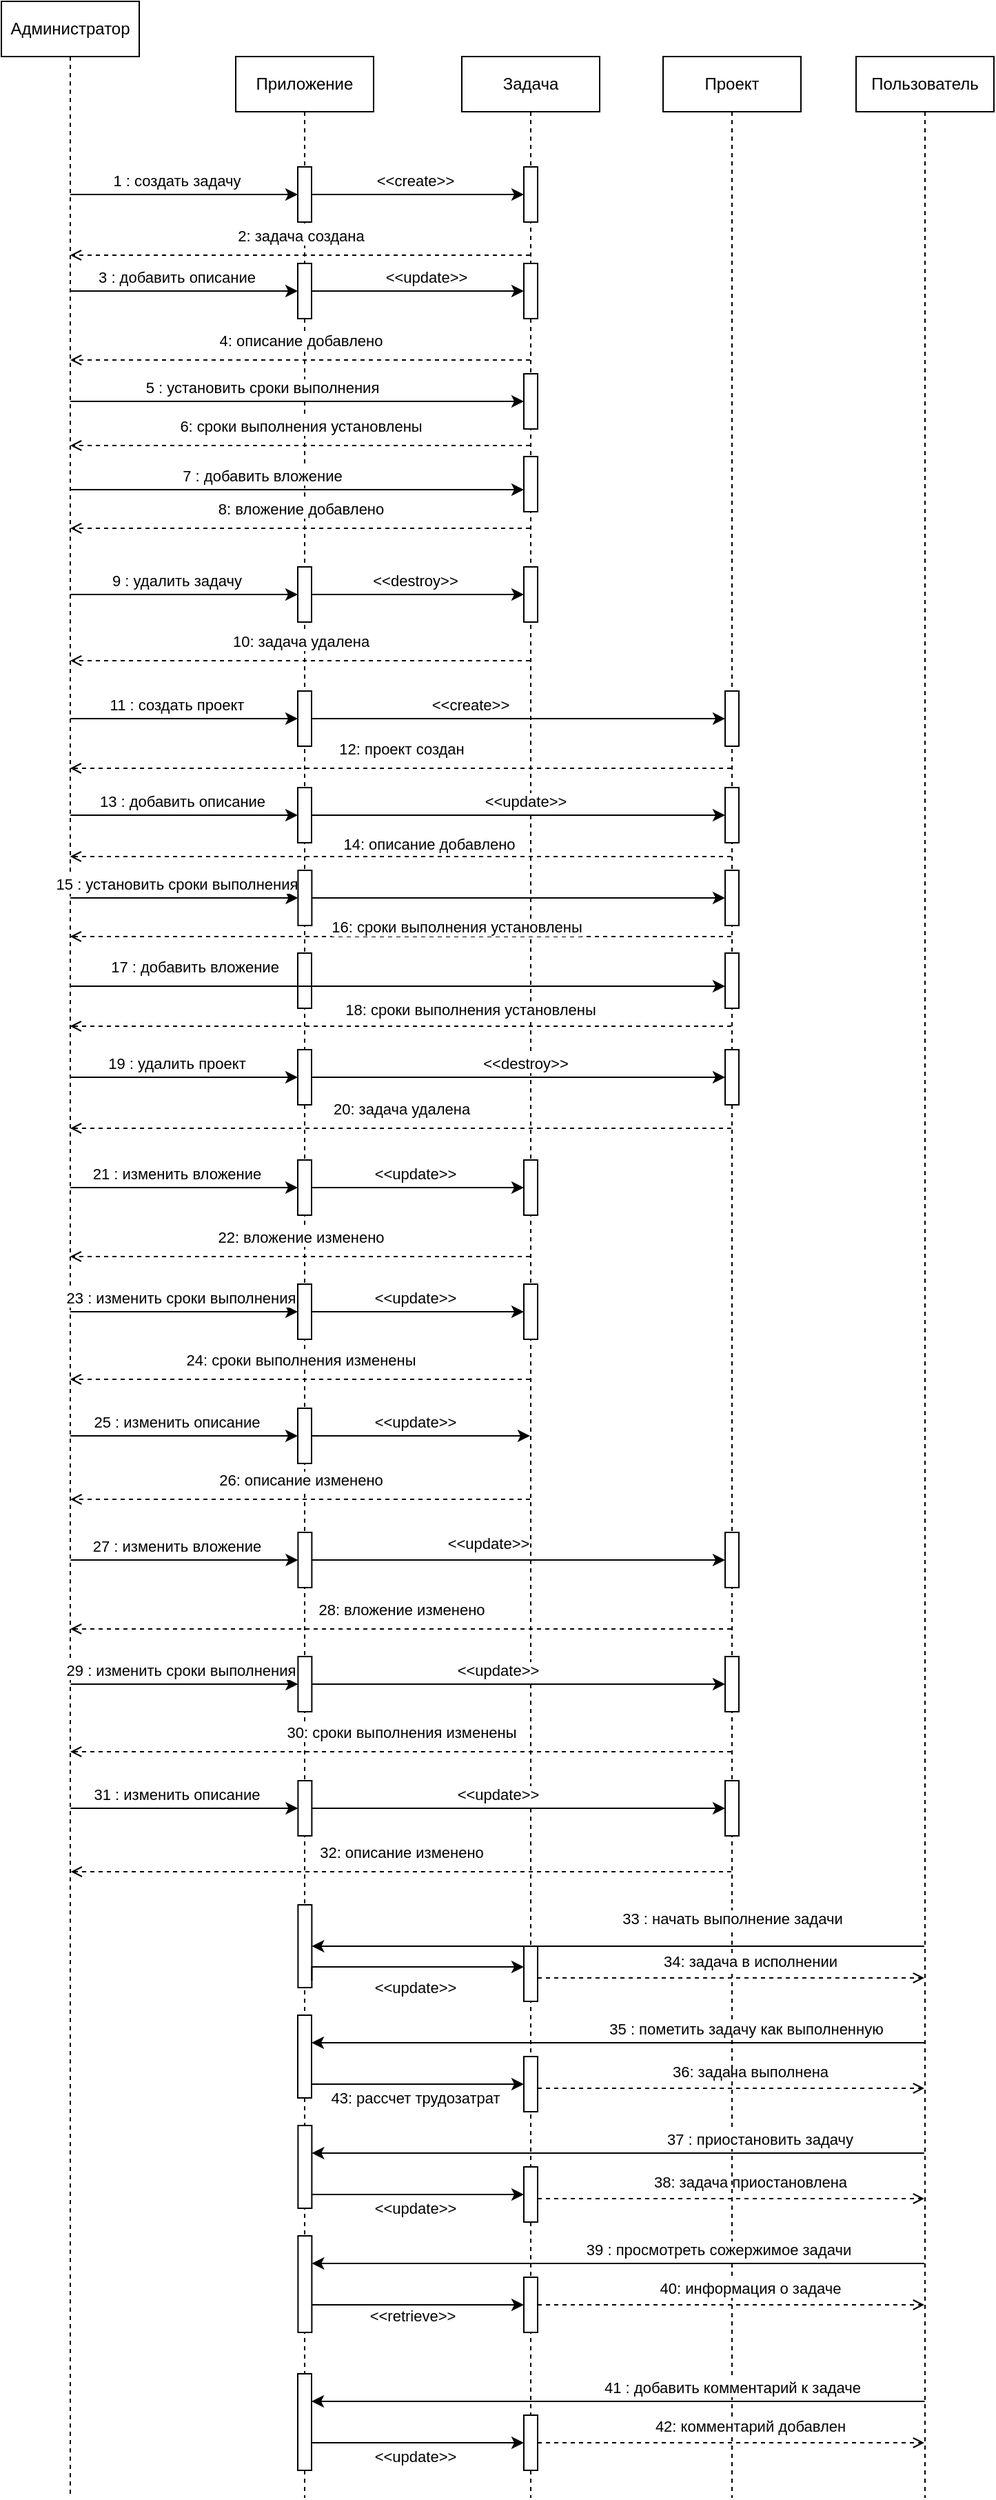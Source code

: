 <mxfile version="24.4.13" type="github">
  <diagram name="Страница — 1" id="z5sgAzJ3_U2AJAHKua1P">
    <mxGraphModel dx="830" dy="453" grid="1" gridSize="10" guides="1" tooltips="1" connect="1" arrows="1" fold="1" page="1" pageScale="1" pageWidth="827" pageHeight="1169" math="0" shadow="0">
      <root>
        <mxCell id="0" />
        <mxCell id="1" parent="0" />
        <mxCell id="rZv-Nm_vUQGnWTQNMnVO-1" value="Администратор" style="shape=umlLifeline;perimeter=lifelinePerimeter;whiteSpace=wrap;html=1;container=1;dropTarget=0;collapsible=0;recursiveResize=0;outlineConnect=0;portConstraint=eastwest;newEdgeStyle={&quot;edgeStyle&quot;:&quot;elbowEdgeStyle&quot;,&quot;elbow&quot;:&quot;vertical&quot;,&quot;curved&quot;:0,&quot;rounded&quot;:0};" vertex="1" parent="1">
          <mxGeometry x="80" y="80" width="100" height="1810" as="geometry" />
        </mxCell>
        <mxCell id="rZv-Nm_vUQGnWTQNMnVO-8" value="Пользователь" style="shape=umlLifeline;perimeter=lifelinePerimeter;whiteSpace=wrap;html=1;container=1;dropTarget=0;collapsible=0;recursiveResize=0;outlineConnect=0;portConstraint=eastwest;newEdgeStyle={&quot;edgeStyle&quot;:&quot;elbowEdgeStyle&quot;,&quot;elbow&quot;:&quot;vertical&quot;,&quot;curved&quot;:0,&quot;rounded&quot;:0};" vertex="1" parent="1">
          <mxGeometry x="700" y="120" width="100" height="1770" as="geometry" />
        </mxCell>
        <mxCell id="rZv-Nm_vUQGnWTQNMnVO-9" value="Приложение" style="shape=umlLifeline;perimeter=lifelinePerimeter;whiteSpace=wrap;html=1;container=1;dropTarget=0;collapsible=0;recursiveResize=0;outlineConnect=0;portConstraint=eastwest;newEdgeStyle={&quot;edgeStyle&quot;:&quot;elbowEdgeStyle&quot;,&quot;elbow&quot;:&quot;vertical&quot;,&quot;curved&quot;:0,&quot;rounded&quot;:0};" vertex="1" parent="1">
          <mxGeometry x="250" y="120" width="100" height="1770" as="geometry" />
        </mxCell>
        <mxCell id="rZv-Nm_vUQGnWTQNMnVO-10" value="" style="html=1;points=[[0,0,0,0,5],[0,1,0,0,-5],[1,0,0,0,5],[1,1,0,0,-5]];perimeter=orthogonalPerimeter;outlineConnect=0;targetShapes=umlLifeline;portConstraint=eastwest;newEdgeStyle={&quot;curved&quot;:0,&quot;rounded&quot;:0};" vertex="1" parent="rZv-Nm_vUQGnWTQNMnVO-9">
          <mxGeometry x="45" y="80" width="10" height="40" as="geometry" />
        </mxCell>
        <mxCell id="rZv-Nm_vUQGnWTQNMnVO-18" value="" style="html=1;points=[[0,0,0,0,5],[0,1,0,0,-5],[1,0,0,0,5],[1,1,0,0,-5]];perimeter=orthogonalPerimeter;outlineConnect=0;targetShapes=umlLifeline;portConstraint=eastwest;newEdgeStyle={&quot;curved&quot;:0,&quot;rounded&quot;:0};" vertex="1" parent="rZv-Nm_vUQGnWTQNMnVO-9">
          <mxGeometry x="45" y="370" width="10" height="40" as="geometry" />
        </mxCell>
        <mxCell id="rZv-Nm_vUQGnWTQNMnVO-74" value="" style="html=1;points=[[0,0,0,0,5],[0,1,0,0,-5],[1,0,0,0,5],[1,1,0,0,-5]];perimeter=orthogonalPerimeter;outlineConnect=0;targetShapes=umlLifeline;portConstraint=eastwest;newEdgeStyle={&quot;curved&quot;:0,&quot;rounded&quot;:0};" vertex="1" parent="rZv-Nm_vUQGnWTQNMnVO-9">
          <mxGeometry x="45" y="720" width="10" height="40" as="geometry" />
        </mxCell>
        <mxCell id="rZv-Nm_vUQGnWTQNMnVO-85" value="" style="html=1;points=[[0,0,0,0,5],[0,1,0,0,-5],[1,0,0,0,5],[1,1,0,0,-5]];perimeter=orthogonalPerimeter;outlineConnect=0;targetShapes=umlLifeline;portConstraint=eastwest;newEdgeStyle={&quot;curved&quot;:0,&quot;rounded&quot;:0};" vertex="1" parent="rZv-Nm_vUQGnWTQNMnVO-9">
          <mxGeometry x="45" y="800" width="10" height="40" as="geometry" />
        </mxCell>
        <mxCell id="rZv-Nm_vUQGnWTQNMnVO-93" value="" style="html=1;points=[[0,0,0,0,5],[0,1,0,0,-5],[1,0,0,0,5],[1,1,0,0,-5]];perimeter=orthogonalPerimeter;outlineConnect=0;targetShapes=umlLifeline;portConstraint=eastwest;newEdgeStyle={&quot;curved&quot;:0,&quot;rounded&quot;:0};" vertex="1" parent="rZv-Nm_vUQGnWTQNMnVO-9">
          <mxGeometry x="45" y="890" width="10" height="40" as="geometry" />
        </mxCell>
        <mxCell id="rZv-Nm_vUQGnWTQNMnVO-101" value="" style="html=1;points=[[0,0,0,0,5],[0,1,0,0,-5],[1,0,0,0,5],[1,1,0,0,-5]];perimeter=orthogonalPerimeter;outlineConnect=0;targetShapes=umlLifeline;portConstraint=eastwest;newEdgeStyle={&quot;curved&quot;:0,&quot;rounded&quot;:0};" vertex="1" parent="rZv-Nm_vUQGnWTQNMnVO-9">
          <mxGeometry x="45" y="980" width="10" height="40" as="geometry" />
        </mxCell>
        <mxCell id="rZv-Nm_vUQGnWTQNMnVO-109" value="" style="html=1;points=[[0,0,0,0,5],[0,1,0,0,-5],[1,0,0,0,5],[1,1,0,0,-5]];perimeter=orthogonalPerimeter;outlineConnect=0;targetShapes=umlLifeline;portConstraint=eastwest;newEdgeStyle={&quot;curved&quot;:0,&quot;rounded&quot;:0};" vertex="1" parent="rZv-Nm_vUQGnWTQNMnVO-9">
          <mxGeometry x="45.19" y="1070" width="10" height="40" as="geometry" />
        </mxCell>
        <mxCell id="rZv-Nm_vUQGnWTQNMnVO-110" value="" style="html=1;points=[[0,0,0,0,5],[0,1,0,0,-5],[1,0,0,0,5],[1,1,0,0,-5]];perimeter=orthogonalPerimeter;outlineConnect=0;targetShapes=umlLifeline;portConstraint=eastwest;newEdgeStyle={&quot;curved&quot;:0,&quot;rounded&quot;:0};" vertex="1" parent="rZv-Nm_vUQGnWTQNMnVO-9">
          <mxGeometry x="45.19" y="1160" width="10" height="40" as="geometry" />
        </mxCell>
        <mxCell id="rZv-Nm_vUQGnWTQNMnVO-111" value="" style="html=1;points=[[0,0,0,0,5],[0,1,0,0,-5],[1,0,0,0,5],[1,1,0,0,-5]];perimeter=orthogonalPerimeter;outlineConnect=0;targetShapes=umlLifeline;portConstraint=eastwest;newEdgeStyle={&quot;curved&quot;:0,&quot;rounded&quot;:0};" vertex="1" parent="rZv-Nm_vUQGnWTQNMnVO-9">
          <mxGeometry x="45.19" y="1250" width="10" height="40" as="geometry" />
        </mxCell>
        <mxCell id="rZv-Nm_vUQGnWTQNMnVO-112" style="edgeStyle=elbowEdgeStyle;rounded=0;orthogonalLoop=1;jettySize=auto;html=1;elbow=vertical;curved=0;" edge="1" parent="rZv-Nm_vUQGnWTQNMnVO-9" target="rZv-Nm_vUQGnWTQNMnVO-109">
          <mxGeometry relative="1" as="geometry">
            <mxPoint x="-119.81" y="1090" as="sourcePoint" />
            <mxPoint x="-24.81" y="1090" as="targetPoint" />
            <Array as="points">
              <mxPoint x="-29.81" y="1090" />
            </Array>
          </mxGeometry>
        </mxCell>
        <mxCell id="rZv-Nm_vUQGnWTQNMnVO-113" value="27 : изменить вложение" style="edgeLabel;html=1;align=center;verticalAlign=middle;resizable=0;points=[];" vertex="1" connectable="0" parent="rZv-Nm_vUQGnWTQNMnVO-112">
          <mxGeometry x="-0.243" y="1" relative="1" as="geometry">
            <mxPoint x="14" y="-9" as="offset" />
          </mxGeometry>
        </mxCell>
        <mxCell id="rZv-Nm_vUQGnWTQNMnVO-115" value="28: вложение изменено" style="html=1;verticalAlign=bottom;labelBackgroundColor=default;endArrow=open;endFill=0;dashed=1;rounded=0;" edge="1" parent="rZv-Nm_vUQGnWTQNMnVO-9" source="rZv-Nm_vUQGnWTQNMnVO-37">
          <mxGeometry x="-0.001" y="-5" width="160" relative="1" as="geometry">
            <mxPoint x="213.69" y="1140" as="sourcePoint" />
            <mxPoint x="-120.0" y="1140" as="targetPoint" />
            <mxPoint as="offset" />
          </mxGeometry>
        </mxCell>
        <mxCell id="rZv-Nm_vUQGnWTQNMnVO-116" style="edgeStyle=elbowEdgeStyle;rounded=0;orthogonalLoop=1;jettySize=auto;html=1;elbow=vertical;curved=0;" edge="1" parent="rZv-Nm_vUQGnWTQNMnVO-9" target="rZv-Nm_vUQGnWTQNMnVO-110">
          <mxGeometry relative="1" as="geometry">
            <mxPoint x="-119.81" y="1180" as="sourcePoint" />
            <mxPoint x="-24.81" y="1180" as="targetPoint" />
            <Array as="points">
              <mxPoint x="-29.81" y="1180" />
            </Array>
          </mxGeometry>
        </mxCell>
        <mxCell id="rZv-Nm_vUQGnWTQNMnVO-117" value="29 : изменить сроки выполнения" style="edgeLabel;html=1;align=center;verticalAlign=middle;resizable=0;points=[];" vertex="1" connectable="0" parent="rZv-Nm_vUQGnWTQNMnVO-116">
          <mxGeometry x="-0.243" y="1" relative="1" as="geometry">
            <mxPoint x="17" y="-9" as="offset" />
          </mxGeometry>
        </mxCell>
        <mxCell id="rZv-Nm_vUQGnWTQNMnVO-119" value="30: сроки выполнения изменены" style="html=1;verticalAlign=bottom;labelBackgroundColor=default;endArrow=open;endFill=0;dashed=1;rounded=0;" edge="1" parent="rZv-Nm_vUQGnWTQNMnVO-9" source="rZv-Nm_vUQGnWTQNMnVO-37">
          <mxGeometry x="-0.001" y="-5" width="160" relative="1" as="geometry">
            <mxPoint x="213.69" y="1229" as="sourcePoint" />
            <mxPoint x="-120.0" y="1229" as="targetPoint" />
            <mxPoint as="offset" />
          </mxGeometry>
        </mxCell>
        <mxCell id="rZv-Nm_vUQGnWTQNMnVO-120" style="edgeStyle=elbowEdgeStyle;rounded=0;orthogonalLoop=1;jettySize=auto;html=1;elbow=vertical;curved=0;" edge="1" parent="rZv-Nm_vUQGnWTQNMnVO-9" target="rZv-Nm_vUQGnWTQNMnVO-111">
          <mxGeometry relative="1" as="geometry">
            <mxPoint x="-119.81" y="1270" as="sourcePoint" />
            <mxPoint x="-24.81" y="1270" as="targetPoint" />
            <Array as="points">
              <mxPoint x="-29.81" y="1270" />
            </Array>
          </mxGeometry>
        </mxCell>
        <mxCell id="rZv-Nm_vUQGnWTQNMnVO-121" value="31 : изменить описание" style="edgeLabel;html=1;align=center;verticalAlign=middle;resizable=0;points=[];" vertex="1" connectable="0" parent="rZv-Nm_vUQGnWTQNMnVO-120">
          <mxGeometry x="-0.243" y="1" relative="1" as="geometry">
            <mxPoint x="14" y="-9" as="offset" />
          </mxGeometry>
        </mxCell>
        <mxCell id="rZv-Nm_vUQGnWTQNMnVO-123" value="32: описание изменено" style="html=1;verticalAlign=bottom;labelBackgroundColor=default;endArrow=open;endFill=0;dashed=1;rounded=0;" edge="1" parent="rZv-Nm_vUQGnWTQNMnVO-9" source="rZv-Nm_vUQGnWTQNMnVO-37">
          <mxGeometry x="0.0" y="-5" width="160" relative="1" as="geometry">
            <mxPoint x="213.69" y="1316" as="sourcePoint" />
            <mxPoint x="-119.643" y="1316" as="targetPoint" />
            <mxPoint as="offset" />
          </mxGeometry>
        </mxCell>
        <mxCell id="rZv-Nm_vUQGnWTQNMnVO-133" value="" style="html=1;points=[[0,0,0,0,5],[0,1,0,0,-5],[1,0,0,0,5],[1,1,0,0,-5]];perimeter=orthogonalPerimeter;outlineConnect=0;targetShapes=umlLifeline;portConstraint=eastwest;newEdgeStyle={&quot;curved&quot;:0,&quot;rounded&quot;:0};" vertex="1" parent="rZv-Nm_vUQGnWTQNMnVO-9">
          <mxGeometry x="45.19" y="1340" width="10" height="60" as="geometry" />
        </mxCell>
        <mxCell id="rZv-Nm_vUQGnWTQNMnVO-137" value="" style="html=1;points=[[0,0,0,0,5],[0,1,0,0,-5],[1,0,0,0,5],[1,1,0,0,-5]];perimeter=orthogonalPerimeter;outlineConnect=0;targetShapes=umlLifeline;portConstraint=eastwest;newEdgeStyle={&quot;curved&quot;:0,&quot;rounded&quot;:0};" vertex="1" parent="rZv-Nm_vUQGnWTQNMnVO-9">
          <mxGeometry x="45" y="1420" width="10" height="60" as="geometry" />
        </mxCell>
        <mxCell id="rZv-Nm_vUQGnWTQNMnVO-140" value="" style="html=1;points=[[0,0,0,0,5],[0,1,0,0,-5],[1,0,0,0,5],[1,1,0,0,-5]];perimeter=orthogonalPerimeter;outlineConnect=0;targetShapes=umlLifeline;portConstraint=eastwest;newEdgeStyle={&quot;curved&quot;:0,&quot;rounded&quot;:0};" vertex="1" parent="rZv-Nm_vUQGnWTQNMnVO-9">
          <mxGeometry x="45.19" y="1500" width="10" height="60" as="geometry" />
        </mxCell>
        <mxCell id="rZv-Nm_vUQGnWTQNMnVO-147" value="" style="html=1;points=[[0,0,0,0,5],[0,1,0,0,-5],[1,0,0,0,5],[1,1,0,0,-5]];perimeter=orthogonalPerimeter;outlineConnect=0;targetShapes=umlLifeline;portConstraint=eastwest;newEdgeStyle={&quot;curved&quot;:0,&quot;rounded&quot;:0};" vertex="1" parent="rZv-Nm_vUQGnWTQNMnVO-9">
          <mxGeometry x="45.19" y="1580" width="10" height="70" as="geometry" />
        </mxCell>
        <mxCell id="rZv-Nm_vUQGnWTQNMnVO-168" value="" style="html=1;points=[[0,0,0,0,5],[0,1,0,0,-5],[1,0,0,0,5],[1,1,0,0,-5]];perimeter=orthogonalPerimeter;outlineConnect=0;targetShapes=umlLifeline;portConstraint=eastwest;newEdgeStyle={&quot;curved&quot;:0,&quot;rounded&quot;:0};" vertex="1" parent="rZv-Nm_vUQGnWTQNMnVO-9">
          <mxGeometry x="45" y="150" width="10" height="40" as="geometry" />
        </mxCell>
        <mxCell id="rZv-Nm_vUQGnWTQNMnVO-172" value="" style="html=1;points=[[0,0,0,0,5],[0,1,0,0,-5],[1,0,0,0,5],[1,1,0,0,-5]];perimeter=orthogonalPerimeter;outlineConnect=0;targetShapes=umlLifeline;portConstraint=eastwest;newEdgeStyle={&quot;curved&quot;:0,&quot;rounded&quot;:0};" vertex="1" parent="rZv-Nm_vUQGnWTQNMnVO-9">
          <mxGeometry x="45" y="530" width="10" height="40" as="geometry" />
        </mxCell>
        <mxCell id="rZv-Nm_vUQGnWTQNMnVO-178" value="" style="html=1;points=[[0,0,0,0,5],[0,1,0,0,-5],[1,0,0,0,5],[1,1,0,0,-5]];perimeter=orthogonalPerimeter;outlineConnect=0;targetShapes=umlLifeline;portConstraint=eastwest;newEdgeStyle={&quot;curved&quot;:0,&quot;rounded&quot;:0};" vertex="1" parent="rZv-Nm_vUQGnWTQNMnVO-9">
          <mxGeometry x="45" y="650" width="10" height="40" as="geometry" />
        </mxCell>
        <mxCell id="rZv-Nm_vUQGnWTQNMnVO-11" style="edgeStyle=elbowEdgeStyle;rounded=0;orthogonalLoop=1;jettySize=auto;html=1;elbow=vertical;curved=0;" edge="1" parent="1" source="rZv-Nm_vUQGnWTQNMnVO-1" target="rZv-Nm_vUQGnWTQNMnVO-10">
          <mxGeometry relative="1" as="geometry">
            <mxPoint x="129.929" y="214" as="sourcePoint" />
            <mxPoint x="300" y="208" as="targetPoint" />
            <Array as="points">
              <mxPoint x="290" y="220" />
            </Array>
          </mxGeometry>
        </mxCell>
        <mxCell id="rZv-Nm_vUQGnWTQNMnVO-12" value="1 : создать задачу" style="edgeLabel;html=1;align=center;verticalAlign=middle;resizable=0;points=[];" vertex="1" connectable="0" parent="rZv-Nm_vUQGnWTQNMnVO-11">
          <mxGeometry x="-0.243" y="1" relative="1" as="geometry">
            <mxPoint x="14" y="-9" as="offset" />
          </mxGeometry>
        </mxCell>
        <mxCell id="rZv-Nm_vUQGnWTQNMnVO-13" value="Задача" style="shape=umlLifeline;perimeter=lifelinePerimeter;whiteSpace=wrap;html=1;container=1;dropTarget=0;collapsible=0;recursiveResize=0;outlineConnect=0;portConstraint=eastwest;newEdgeStyle={&quot;edgeStyle&quot;:&quot;elbowEdgeStyle&quot;,&quot;elbow&quot;:&quot;vertical&quot;,&quot;curved&quot;:0,&quot;rounded&quot;:0};" vertex="1" parent="1">
          <mxGeometry x="414" y="120" width="100" height="1770" as="geometry" />
        </mxCell>
        <mxCell id="rZv-Nm_vUQGnWTQNMnVO-14" value="" style="html=1;points=[[0,0,0,0,5],[0,1,0,0,-5],[1,0,0,0,5],[1,1,0,0,-5]];perimeter=orthogonalPerimeter;outlineConnect=0;targetShapes=umlLifeline;portConstraint=eastwest;newEdgeStyle={&quot;curved&quot;:0,&quot;rounded&quot;:0};" vertex="1" parent="rZv-Nm_vUQGnWTQNMnVO-13">
          <mxGeometry x="45" y="80" width="10" height="40" as="geometry" />
        </mxCell>
        <mxCell id="rZv-Nm_vUQGnWTQNMnVO-33" value="" style="html=1;points=[[0,0,0,0,5],[0,1,0,0,-5],[1,0,0,0,5],[1,1,0,0,-5]];perimeter=orthogonalPerimeter;outlineConnect=0;targetShapes=umlLifeline;portConstraint=eastwest;newEdgeStyle={&quot;curved&quot;:0,&quot;rounded&quot;:0};" vertex="1" parent="rZv-Nm_vUQGnWTQNMnVO-13">
          <mxGeometry x="45" y="370" width="10" height="40" as="geometry" />
        </mxCell>
        <mxCell id="rZv-Nm_vUQGnWTQNMnVO-35" value="&amp;lt;&amp;lt;destroy&amp;gt;&amp;gt;" style="edgeLabel;html=1;align=center;verticalAlign=middle;resizable=0;points=[];" vertex="1" connectable="0" parent="rZv-Nm_vUQGnWTQNMnVO-13">
          <mxGeometry x="-33.996" y="380" as="geometry" />
        </mxCell>
        <mxCell id="rZv-Nm_vUQGnWTQNMnVO-54" value="" style="html=1;points=[[0,0,0,0,5],[0,1,0,0,-5],[1,0,0,0,5],[1,1,0,0,-5]];perimeter=orthogonalPerimeter;outlineConnect=0;targetShapes=umlLifeline;portConstraint=eastwest;newEdgeStyle={&quot;curved&quot;:0,&quot;rounded&quot;:0};" vertex="1" parent="rZv-Nm_vUQGnWTQNMnVO-13">
          <mxGeometry x="45" y="150" width="10" height="40" as="geometry" />
        </mxCell>
        <mxCell id="rZv-Nm_vUQGnWTQNMnVO-55" value="" style="html=1;points=[[0,0,0,0,5],[0,1,0,0,-5],[1,0,0,0,5],[1,1,0,0,-5]];perimeter=orthogonalPerimeter;outlineConnect=0;targetShapes=umlLifeline;portConstraint=eastwest;newEdgeStyle={&quot;curved&quot;:0,&quot;rounded&quot;:0};" vertex="1" parent="rZv-Nm_vUQGnWTQNMnVO-13">
          <mxGeometry x="45" y="230" width="10" height="40" as="geometry" />
        </mxCell>
        <mxCell id="rZv-Nm_vUQGnWTQNMnVO-56" value="" style="html=1;points=[[0,0,0,0,5],[0,1,0,0,-5],[1,0,0,0,5],[1,1,0,0,-5]];perimeter=orthogonalPerimeter;outlineConnect=0;targetShapes=umlLifeline;portConstraint=eastwest;newEdgeStyle={&quot;curved&quot;:0,&quot;rounded&quot;:0};" vertex="1" parent="rZv-Nm_vUQGnWTQNMnVO-13">
          <mxGeometry x="45" y="290" width="10" height="40" as="geometry" />
        </mxCell>
        <mxCell id="rZv-Nm_vUQGnWTQNMnVO-88" value="" style="html=1;points=[[0,0,0,0,5],[0,1,0,0,-5],[1,0,0,0,5],[1,1,0,0,-5]];perimeter=orthogonalPerimeter;outlineConnect=0;targetShapes=umlLifeline;portConstraint=eastwest;newEdgeStyle={&quot;curved&quot;:0,&quot;rounded&quot;:0};" vertex="1" parent="rZv-Nm_vUQGnWTQNMnVO-13">
          <mxGeometry x="45" y="800" width="10" height="40" as="geometry" />
        </mxCell>
        <mxCell id="rZv-Nm_vUQGnWTQNMnVO-97" value="" style="html=1;points=[[0,0,0,0,5],[0,1,0,0,-5],[1,0,0,0,5],[1,1,0,0,-5]];perimeter=orthogonalPerimeter;outlineConnect=0;targetShapes=umlLifeline;portConstraint=eastwest;newEdgeStyle={&quot;curved&quot;:0,&quot;rounded&quot;:0};" vertex="1" parent="rZv-Nm_vUQGnWTQNMnVO-13">
          <mxGeometry x="45" y="890" width="10" height="40" as="geometry" />
        </mxCell>
        <mxCell id="rZv-Nm_vUQGnWTQNMnVO-139" value="36: задача выполнена" style="html=1;verticalAlign=bottom;labelBackgroundColor=default;endArrow=open;endFill=0;dashed=1;rounded=0;" edge="1" parent="rZv-Nm_vUQGnWTQNMnVO-13" source="rZv-Nm_vUQGnWTQNMnVO-150">
          <mxGeometry x="0.093" y="3" width="160" relative="1" as="geometry">
            <mxPoint x="49.81" y="1473" as="sourcePoint" />
            <mxPoint x="335.5" y="1473" as="targetPoint" />
            <mxPoint as="offset" />
          </mxGeometry>
        </mxCell>
        <mxCell id="rZv-Nm_vUQGnWTQNMnVO-142" value="38: задача приостановлена" style="html=1;verticalAlign=bottom;labelBackgroundColor=default;endArrow=open;endFill=0;dashed=1;rounded=0;" edge="1" parent="rZv-Nm_vUQGnWTQNMnVO-13" source="rZv-Nm_vUQGnWTQNMnVO-153">
          <mxGeometry x="0.093" y="3" width="160" relative="1" as="geometry">
            <mxPoint x="49.81" y="1553" as="sourcePoint" />
            <mxPoint x="335.5" y="1553" as="targetPoint" />
            <mxPoint as="offset" />
          </mxGeometry>
        </mxCell>
        <mxCell id="rZv-Nm_vUQGnWTQNMnVO-105" value="" style="html=1;points=[[0,0,0,0,5],[0,1,0,0,-5],[1,0,0,0,5],[1,1,0,0,-5]];perimeter=orthogonalPerimeter;outlineConnect=0;targetShapes=umlLifeline;portConstraint=eastwest;newEdgeStyle={&quot;curved&quot;:0,&quot;rounded&quot;:0};" vertex="1" parent="rZv-Nm_vUQGnWTQNMnVO-13">
          <mxGeometry x="45" y="1370" width="10" height="40" as="geometry" />
        </mxCell>
        <mxCell id="rZv-Nm_vUQGnWTQNMnVO-150" value="" style="html=1;points=[[0,0,0,0,5],[0,1,0,0,-5],[1,0,0,0,5],[1,1,0,0,-5]];perimeter=orthogonalPerimeter;outlineConnect=0;targetShapes=umlLifeline;portConstraint=eastwest;newEdgeStyle={&quot;curved&quot;:0,&quot;rounded&quot;:0};" vertex="1" parent="rZv-Nm_vUQGnWTQNMnVO-13">
          <mxGeometry x="45" y="1450" width="10" height="40" as="geometry" />
        </mxCell>
        <mxCell id="rZv-Nm_vUQGnWTQNMnVO-152" value="43: рассчет трудозатрат" style="edgeLabel;html=1;align=center;verticalAlign=middle;resizable=0;points=[];" vertex="1" connectable="0" parent="rZv-Nm_vUQGnWTQNMnVO-13">
          <mxGeometry x="-33.996" y="1480" as="geometry" />
        </mxCell>
        <mxCell id="rZv-Nm_vUQGnWTQNMnVO-153" value="" style="html=1;points=[[0,0,0,0,5],[0,1,0,0,-5],[1,0,0,0,5],[1,1,0,0,-5]];perimeter=orthogonalPerimeter;outlineConnect=0;targetShapes=umlLifeline;portConstraint=eastwest;newEdgeStyle={&quot;curved&quot;:0,&quot;rounded&quot;:0};" vertex="1" parent="rZv-Nm_vUQGnWTQNMnVO-13">
          <mxGeometry x="45" y="1530" width="10" height="40" as="geometry" />
        </mxCell>
        <mxCell id="rZv-Nm_vUQGnWTQNMnVO-155" value="&amp;lt;&amp;lt;update&amp;gt;&amp;gt;" style="edgeLabel;html=1;align=center;verticalAlign=middle;resizable=0;points=[];" vertex="1" connectable="0" parent="rZv-Nm_vUQGnWTQNMnVO-13">
          <mxGeometry x="-33.996" y="1560" as="geometry" />
        </mxCell>
        <mxCell id="rZv-Nm_vUQGnWTQNMnVO-156" value="" style="html=1;points=[[0,0,0,0,5],[0,1,0,0,-5],[1,0,0,0,5],[1,1,0,0,-5]];perimeter=orthogonalPerimeter;outlineConnect=0;targetShapes=umlLifeline;portConstraint=eastwest;newEdgeStyle={&quot;curved&quot;:0,&quot;rounded&quot;:0};" vertex="1" parent="rZv-Nm_vUQGnWTQNMnVO-13">
          <mxGeometry x="45" y="1610" width="10" height="40" as="geometry" />
        </mxCell>
        <mxCell id="rZv-Nm_vUQGnWTQNMnVO-163" value="" style="html=1;points=[[0,0,0,0,5],[0,1,0,0,-5],[1,0,0,0,5],[1,1,0,0,-5]];perimeter=orthogonalPerimeter;outlineConnect=0;targetShapes=umlLifeline;portConstraint=eastwest;newEdgeStyle={&quot;curved&quot;:0,&quot;rounded&quot;:0};" vertex="1" parent="rZv-Nm_vUQGnWTQNMnVO-13">
          <mxGeometry x="45" y="1710" width="10" height="40" as="geometry" />
        </mxCell>
        <mxCell id="rZv-Nm_vUQGnWTQNMnVO-15" style="edgeStyle=orthogonalEdgeStyle;rounded=0;orthogonalLoop=1;jettySize=auto;html=1;curved=0;" edge="1" parent="1" source="rZv-Nm_vUQGnWTQNMnVO-10" target="rZv-Nm_vUQGnWTQNMnVO-14">
          <mxGeometry relative="1" as="geometry" />
        </mxCell>
        <mxCell id="rZv-Nm_vUQGnWTQNMnVO-16" value="&amp;lt;&amp;lt;create&amp;gt;&amp;gt;" style="edgeLabel;html=1;align=center;verticalAlign=middle;resizable=0;points=[];" vertex="1" connectable="0" parent="1">
          <mxGeometry x="380.004" y="210" as="geometry" />
        </mxCell>
        <mxCell id="rZv-Nm_vUQGnWTQNMnVO-17" value="2: задача создана" style="html=1;verticalAlign=bottom;labelBackgroundColor=default;endArrow=open;endFill=0;dashed=1;rounded=0;" edge="1" parent="1">
          <mxGeometry x="-0.001" y="-5" width="160" relative="1" as="geometry">
            <mxPoint x="463.5" y="264" as="sourcePoint" />
            <mxPoint x="129.929" y="264" as="targetPoint" />
            <mxPoint as="offset" />
          </mxGeometry>
        </mxCell>
        <mxCell id="rZv-Nm_vUQGnWTQNMnVO-19" style="edgeStyle=elbowEdgeStyle;rounded=0;orthogonalLoop=1;jettySize=auto;html=1;elbow=vertical;curved=0;" edge="1" parent="1" source="rZv-Nm_vUQGnWTQNMnVO-1" target="rZv-Nm_vUQGnWTQNMnVO-168">
          <mxGeometry relative="1" as="geometry">
            <mxPoint x="140" y="310" as="sourcePoint" />
            <mxPoint x="305" y="310" as="targetPoint" />
            <Array as="points">
              <mxPoint x="210" y="290" />
            </Array>
          </mxGeometry>
        </mxCell>
        <mxCell id="rZv-Nm_vUQGnWTQNMnVO-20" value="3 : добавить описание" style="edgeLabel;html=1;align=center;verticalAlign=middle;resizable=0;points=[];" vertex="1" connectable="0" parent="rZv-Nm_vUQGnWTQNMnVO-19">
          <mxGeometry x="-0.243" y="1" relative="1" as="geometry">
            <mxPoint x="14" y="-9" as="offset" />
          </mxGeometry>
        </mxCell>
        <mxCell id="rZv-Nm_vUQGnWTQNMnVO-21" style="edgeStyle=elbowEdgeStyle;rounded=0;orthogonalLoop=1;jettySize=auto;html=1;elbow=vertical;curved=0;" edge="1" parent="1" target="rZv-Nm_vUQGnWTQNMnVO-55">
          <mxGeometry relative="1" as="geometry">
            <mxPoint x="130.024" y="370" as="sourcePoint" />
            <mxPoint x="463.5" y="370" as="targetPoint" />
            <Array as="points">
              <mxPoint x="310" y="370" />
            </Array>
          </mxGeometry>
        </mxCell>
        <mxCell id="rZv-Nm_vUQGnWTQNMnVO-22" value="5 : установить сроки выполнения" style="edgeLabel;html=1;align=center;verticalAlign=middle;resizable=0;points=[];" vertex="1" connectable="0" parent="rZv-Nm_vUQGnWTQNMnVO-21">
          <mxGeometry x="-0.243" y="1" relative="1" as="geometry">
            <mxPoint x="14" y="-9" as="offset" />
          </mxGeometry>
        </mxCell>
        <mxCell id="rZv-Nm_vUQGnWTQNMnVO-24" style="edgeStyle=elbowEdgeStyle;rounded=0;orthogonalLoop=1;jettySize=auto;html=1;elbow=vertical;curved=0;" edge="1" parent="1" target="rZv-Nm_vUQGnWTQNMnVO-56">
          <mxGeometry relative="1" as="geometry">
            <mxPoint x="130.024" y="434" as="sourcePoint" />
            <mxPoint x="463.5" y="434" as="targetPoint" />
            <Array as="points">
              <mxPoint x="320" y="434" />
            </Array>
          </mxGeometry>
        </mxCell>
        <mxCell id="rZv-Nm_vUQGnWTQNMnVO-25" value="7 : добавить вложение" style="edgeLabel;html=1;align=center;verticalAlign=middle;resizable=0;points=[];" vertex="1" connectable="0" parent="rZv-Nm_vUQGnWTQNMnVO-24">
          <mxGeometry x="-0.243" y="1" relative="1" as="geometry">
            <mxPoint x="14" y="-9" as="offset" />
          </mxGeometry>
        </mxCell>
        <mxCell id="rZv-Nm_vUQGnWTQNMnVO-26" value="4: описание добавлено" style="html=1;verticalAlign=bottom;labelBackgroundColor=default;endArrow=open;endFill=0;dashed=1;rounded=0;" edge="1" parent="1">
          <mxGeometry x="-0.001" y="-5" width="160" relative="1" as="geometry">
            <mxPoint x="463.5" y="340" as="sourcePoint" />
            <mxPoint x="130.024" y="340" as="targetPoint" />
            <mxPoint as="offset" />
          </mxGeometry>
        </mxCell>
        <mxCell id="rZv-Nm_vUQGnWTQNMnVO-27" value="6: сроки выполнения установлены" style="html=1;verticalAlign=bottom;labelBackgroundColor=default;endArrow=open;endFill=0;dashed=1;rounded=0;" edge="1" parent="1">
          <mxGeometry x="-0.001" y="-5" width="160" relative="1" as="geometry">
            <mxPoint x="463.5" y="402" as="sourcePoint" />
            <mxPoint x="130.024" y="402" as="targetPoint" />
            <mxPoint as="offset" />
          </mxGeometry>
        </mxCell>
        <mxCell id="rZv-Nm_vUQGnWTQNMnVO-28" value="8: вложение добавлено" style="html=1;verticalAlign=bottom;labelBackgroundColor=default;endArrow=open;endFill=0;dashed=1;rounded=0;" edge="1" parent="1">
          <mxGeometry x="-0.001" y="-5" width="160" relative="1" as="geometry">
            <mxPoint x="463.5" y="462" as="sourcePoint" />
            <mxPoint x="130.024" y="462" as="targetPoint" />
            <mxPoint as="offset" />
          </mxGeometry>
        </mxCell>
        <mxCell id="rZv-Nm_vUQGnWTQNMnVO-31" style="edgeStyle=elbowEdgeStyle;rounded=0;orthogonalLoop=1;jettySize=auto;html=1;elbow=vertical;curved=0;" edge="1" parent="1" source="rZv-Nm_vUQGnWTQNMnVO-1" target="rZv-Nm_vUQGnWTQNMnVO-18">
          <mxGeometry relative="1" as="geometry">
            <mxPoint x="60" y="510" as="sourcePoint" />
            <mxPoint x="225" y="510" as="targetPoint" />
            <Array as="points">
              <mxPoint x="220" y="510" />
            </Array>
          </mxGeometry>
        </mxCell>
        <mxCell id="rZv-Nm_vUQGnWTQNMnVO-32" value="9 : удалить задачу" style="edgeLabel;html=1;align=center;verticalAlign=middle;resizable=0;points=[];" vertex="1" connectable="0" parent="rZv-Nm_vUQGnWTQNMnVO-31">
          <mxGeometry x="-0.243" y="1" relative="1" as="geometry">
            <mxPoint x="14" y="-9" as="offset" />
          </mxGeometry>
        </mxCell>
        <mxCell id="rZv-Nm_vUQGnWTQNMnVO-34" style="edgeStyle=orthogonalEdgeStyle;rounded=0;orthogonalLoop=1;jettySize=auto;html=1;curved=0;" edge="1" parent="1" target="rZv-Nm_vUQGnWTQNMnVO-33" source="rZv-Nm_vUQGnWTQNMnVO-18">
          <mxGeometry relative="1" as="geometry">
            <mxPoint x="305" y="510" as="sourcePoint" />
          </mxGeometry>
        </mxCell>
        <mxCell id="rZv-Nm_vUQGnWTQNMnVO-36" value="10: задача удалена" style="html=1;verticalAlign=bottom;labelBackgroundColor=default;endArrow=open;endFill=0;dashed=1;rounded=0;" edge="1" parent="1">
          <mxGeometry x="-0.001" y="-5" width="160" relative="1" as="geometry">
            <mxPoint x="463.5" y="558" as="sourcePoint" />
            <mxPoint x="130.024" y="558" as="targetPoint" />
            <mxPoint as="offset" />
          </mxGeometry>
        </mxCell>
        <mxCell id="rZv-Nm_vUQGnWTQNMnVO-37" value="Проект" style="shape=umlLifeline;perimeter=lifelinePerimeter;whiteSpace=wrap;html=1;container=1;dropTarget=0;collapsible=0;recursiveResize=0;outlineConnect=0;portConstraint=eastwest;newEdgeStyle={&quot;edgeStyle&quot;:&quot;elbowEdgeStyle&quot;,&quot;elbow&quot;:&quot;vertical&quot;,&quot;curved&quot;:0,&quot;rounded&quot;:0};" vertex="1" parent="1">
          <mxGeometry x="560" y="120" width="100" height="1770" as="geometry" />
        </mxCell>
        <mxCell id="rZv-Nm_vUQGnWTQNMnVO-38" value="" style="html=1;points=[[0,0,0,0,5],[0,1,0,0,-5],[1,0,0,0,5],[1,1,0,0,-5]];perimeter=orthogonalPerimeter;outlineConnect=0;targetShapes=umlLifeline;portConstraint=eastwest;newEdgeStyle={&quot;curved&quot;:0,&quot;rounded&quot;:0};" vertex="1" parent="rZv-Nm_vUQGnWTQNMnVO-37">
          <mxGeometry x="45" y="460" width="10" height="40" as="geometry" />
        </mxCell>
        <mxCell id="rZv-Nm_vUQGnWTQNMnVO-67" value="" style="html=1;points=[[0,0,0,0,5],[0,1,0,0,-5],[1,0,0,0,5],[1,1,0,0,-5]];perimeter=orthogonalPerimeter;outlineConnect=0;targetShapes=umlLifeline;portConstraint=eastwest;newEdgeStyle={&quot;curved&quot;:0,&quot;rounded&quot;:0};" vertex="1" parent="rZv-Nm_vUQGnWTQNMnVO-37">
          <mxGeometry x="45" y="530" width="10" height="40" as="geometry" />
        </mxCell>
        <mxCell id="rZv-Nm_vUQGnWTQNMnVO-68" value="" style="html=1;points=[[0,0,0,0,5],[0,1,0,0,-5],[1,0,0,0,5],[1,1,0,0,-5]];perimeter=orthogonalPerimeter;outlineConnect=0;targetShapes=umlLifeline;portConstraint=eastwest;newEdgeStyle={&quot;curved&quot;:0,&quot;rounded&quot;:0};" vertex="1" parent="rZv-Nm_vUQGnWTQNMnVO-37">
          <mxGeometry x="45" y="590" width="10" height="40" as="geometry" />
        </mxCell>
        <mxCell id="rZv-Nm_vUQGnWTQNMnVO-69" value="" style="html=1;points=[[0,0,0,0,5],[0,1,0,0,-5],[1,0,0,0,5],[1,1,0,0,-5]];perimeter=orthogonalPerimeter;outlineConnect=0;targetShapes=umlLifeline;portConstraint=eastwest;newEdgeStyle={&quot;curved&quot;:0,&quot;rounded&quot;:0};" vertex="1" parent="rZv-Nm_vUQGnWTQNMnVO-37">
          <mxGeometry x="45" y="650" width="10" height="40" as="geometry" />
        </mxCell>
        <mxCell id="rZv-Nm_vUQGnWTQNMnVO-77" value="" style="html=1;points=[[0,0,0,0,5],[0,1,0,0,-5],[1,0,0,0,5],[1,1,0,0,-5]];perimeter=orthogonalPerimeter;outlineConnect=0;targetShapes=umlLifeline;portConstraint=eastwest;newEdgeStyle={&quot;curved&quot;:0,&quot;rounded&quot;:0};" vertex="1" parent="rZv-Nm_vUQGnWTQNMnVO-37">
          <mxGeometry x="45" y="720" width="10" height="40" as="geometry" />
        </mxCell>
        <mxCell id="rZv-Nm_vUQGnWTQNMnVO-124" value="" style="html=1;points=[[0,0,0,0,5],[0,1,0,0,-5],[1,0,0,0,5],[1,1,0,0,-5]];perimeter=orthogonalPerimeter;outlineConnect=0;targetShapes=umlLifeline;portConstraint=eastwest;newEdgeStyle={&quot;curved&quot;:0,&quot;rounded&quot;:0};" vertex="1" parent="rZv-Nm_vUQGnWTQNMnVO-37">
          <mxGeometry x="45" y="1070" width="10" height="40" as="geometry" />
        </mxCell>
        <mxCell id="rZv-Nm_vUQGnWTQNMnVO-126" value="" style="html=1;points=[[0,0,0,0,5],[0,1,0,0,-5],[1,0,0,0,5],[1,1,0,0,-5]];perimeter=orthogonalPerimeter;outlineConnect=0;targetShapes=umlLifeline;portConstraint=eastwest;newEdgeStyle={&quot;curved&quot;:0,&quot;rounded&quot;:0};" vertex="1" parent="rZv-Nm_vUQGnWTQNMnVO-37">
          <mxGeometry x="45" y="1160" width="10" height="40" as="geometry" />
        </mxCell>
        <mxCell id="rZv-Nm_vUQGnWTQNMnVO-127" value="" style="html=1;points=[[0,0,0,0,5],[0,1,0,0,-5],[1,0,0,0,5],[1,1,0,0,-5]];perimeter=orthogonalPerimeter;outlineConnect=0;targetShapes=umlLifeline;portConstraint=eastwest;newEdgeStyle={&quot;curved&quot;:0,&quot;rounded&quot;:0};" vertex="1" parent="rZv-Nm_vUQGnWTQNMnVO-37">
          <mxGeometry x="45" y="1250" width="10" height="40" as="geometry" />
        </mxCell>
        <mxCell id="rZv-Nm_vUQGnWTQNMnVO-39" style="edgeStyle=elbowEdgeStyle;rounded=0;orthogonalLoop=1;jettySize=auto;html=1;elbow=vertical;curved=0;" edge="1" parent="1" target="rZv-Nm_vUQGnWTQNMnVO-38" source="rZv-Nm_vUQGnWTQNMnVO-70">
          <mxGeometry relative="1" as="geometry">
            <mxPoint x="440" y="600" as="sourcePoint" />
            <mxPoint x="610" y="588" as="targetPoint" />
            <Array as="points">
              <mxPoint x="600" y="600" />
            </Array>
          </mxGeometry>
        </mxCell>
        <mxCell id="rZv-Nm_vUQGnWTQNMnVO-41" value="12: проект создан" style="html=1;verticalAlign=bottom;labelBackgroundColor=default;endArrow=open;endFill=0;dashed=1;rounded=0;" edge="1" parent="1">
          <mxGeometry x="-0.001" y="-5" width="160" relative="1" as="geometry">
            <mxPoint x="609.5" y="636" as="sourcePoint" />
            <mxPoint x="129.81" y="636" as="targetPoint" />
            <mxPoint as="offset" />
          </mxGeometry>
        </mxCell>
        <mxCell id="rZv-Nm_vUQGnWTQNMnVO-42" style="edgeStyle=elbowEdgeStyle;rounded=0;orthogonalLoop=1;jettySize=auto;html=1;elbow=vertical;curved=0;" edge="1" parent="1" source="rZv-Nm_vUQGnWTQNMnVO-1" target="rZv-Nm_vUQGnWTQNMnVO-172">
          <mxGeometry relative="1" as="geometry">
            <mxPoint x="260" y="670" as="sourcePoint" />
            <mxPoint x="594" y="670" as="targetPoint" />
            <Array as="points">
              <mxPoint x="270" y="670" />
            </Array>
          </mxGeometry>
        </mxCell>
        <mxCell id="rZv-Nm_vUQGnWTQNMnVO-43" value="13 : добавить описание" style="edgeLabel;html=1;align=center;verticalAlign=middle;resizable=0;points=[];" vertex="1" connectable="0" parent="rZv-Nm_vUQGnWTQNMnVO-42">
          <mxGeometry x="-0.243" y="1" relative="1" as="geometry">
            <mxPoint x="18" y="-9" as="offset" />
          </mxGeometry>
        </mxCell>
        <mxCell id="rZv-Nm_vUQGnWTQNMnVO-44" style="edgeStyle=elbowEdgeStyle;rounded=0;orthogonalLoop=1;jettySize=auto;html=1;elbow=vertical;curved=0;" edge="1" parent="1" source="rZv-Nm_vUQGnWTQNMnVO-175" target="rZv-Nm_vUQGnWTQNMnVO-68">
          <mxGeometry relative="1" as="geometry">
            <mxPoint x="260.024" y="730" as="sourcePoint" />
            <mxPoint x="593.5" y="730" as="targetPoint" />
            <Array as="points">
              <mxPoint x="440" y="730" />
            </Array>
          </mxGeometry>
        </mxCell>
        <mxCell id="rZv-Nm_vUQGnWTQNMnVO-46" style="edgeStyle=elbowEdgeStyle;rounded=0;orthogonalLoop=1;jettySize=auto;html=1;elbow=vertical;curved=0;" edge="1" parent="1" source="rZv-Nm_vUQGnWTQNMnVO-1" target="rZv-Nm_vUQGnWTQNMnVO-69">
          <mxGeometry relative="1" as="geometry">
            <mxPoint x="260.024" y="794" as="sourcePoint" />
            <mxPoint x="593.5" y="794" as="targetPoint" />
            <Array as="points">
              <mxPoint x="450" y="794" />
            </Array>
          </mxGeometry>
        </mxCell>
        <mxCell id="rZv-Nm_vUQGnWTQNMnVO-47" value="17 : добавить вложение" style="edgeLabel;html=1;align=center;verticalAlign=middle;resizable=0;points=[];" vertex="1" connectable="0" parent="rZv-Nm_vUQGnWTQNMnVO-46">
          <mxGeometry x="-0.243" y="1" relative="1" as="geometry">
            <mxPoint x="-90" y="-13" as="offset" />
          </mxGeometry>
        </mxCell>
        <mxCell id="rZv-Nm_vUQGnWTQNMnVO-48" value="14: описание добавлено" style="html=1;verticalAlign=bottom;labelBackgroundColor=default;endArrow=open;endFill=0;dashed=1;rounded=0;" edge="1" parent="1">
          <mxGeometry x="-0.085" width="160" relative="1" as="geometry">
            <mxPoint x="609.5" y="700" as="sourcePoint" />
            <mxPoint x="129.81" y="700" as="targetPoint" />
            <mxPoint as="offset" />
          </mxGeometry>
        </mxCell>
        <mxCell id="rZv-Nm_vUQGnWTQNMnVO-49" value="16: сроки выполнения установлены" style="html=1;verticalAlign=bottom;labelBackgroundColor=default;endArrow=open;endFill=0;dashed=1;rounded=0;" edge="1" parent="1">
          <mxGeometry x="-0.168" y="2" width="160" relative="1" as="geometry">
            <mxPoint x="609.5" y="758" as="sourcePoint" />
            <mxPoint x="129.81" y="758" as="targetPoint" />
            <mxPoint as="offset" />
          </mxGeometry>
        </mxCell>
        <mxCell id="rZv-Nm_vUQGnWTQNMnVO-50" value="18: сроки выполнения установлены" style="html=1;verticalAlign=bottom;labelBackgroundColor=default;endArrow=open;endFill=0;dashed=1;rounded=0;" edge="1" parent="1">
          <mxGeometry x="-0.21" y="-3" width="160" relative="1" as="geometry">
            <mxPoint x="609.5" y="823" as="sourcePoint" />
            <mxPoint x="129.81" y="823" as="targetPoint" />
            <mxPoint as="offset" />
          </mxGeometry>
        </mxCell>
        <mxCell id="rZv-Nm_vUQGnWTQNMnVO-71" value="" style="edgeStyle=elbowEdgeStyle;rounded=0;orthogonalLoop=1;jettySize=auto;html=1;elbow=vertical;curved=0;" edge="1" parent="1" source="rZv-Nm_vUQGnWTQNMnVO-1" target="rZv-Nm_vUQGnWTQNMnVO-70">
          <mxGeometry relative="1" as="geometry">
            <mxPoint x="130" y="600" as="sourcePoint" />
            <mxPoint x="605" y="600" as="targetPoint" />
            <Array as="points" />
          </mxGeometry>
        </mxCell>
        <mxCell id="rZv-Nm_vUQGnWTQNMnVO-72" value="11 : создать проект" style="edgeLabel;html=1;align=center;verticalAlign=middle;resizable=0;points=[];" vertex="1" connectable="0" parent="rZv-Nm_vUQGnWTQNMnVO-71">
          <mxGeometry x="-0.243" y="1" relative="1" as="geometry">
            <mxPoint x="14" y="-9" as="offset" />
          </mxGeometry>
        </mxCell>
        <mxCell id="rZv-Nm_vUQGnWTQNMnVO-70" value="" style="html=1;points=[[0,0,0,0,5],[0,1,0,0,-5],[1,0,0,0,5],[1,1,0,0,-5]];perimeter=orthogonalPerimeter;outlineConnect=0;targetShapes=umlLifeline;portConstraint=eastwest;newEdgeStyle={&quot;curved&quot;:0,&quot;rounded&quot;:0};" vertex="1" parent="1">
          <mxGeometry x="295" y="580" width="10" height="40" as="geometry" />
        </mxCell>
        <mxCell id="rZv-Nm_vUQGnWTQNMnVO-73" value="&amp;lt;&amp;lt;create&amp;gt;&amp;gt;" style="edgeLabel;html=1;align=center;verticalAlign=middle;resizable=0;points=[];" vertex="1" connectable="0" parent="1">
          <mxGeometry x="420.004" y="590" as="geometry" />
        </mxCell>
        <mxCell id="rZv-Nm_vUQGnWTQNMnVO-75" style="edgeStyle=elbowEdgeStyle;rounded=0;orthogonalLoop=1;jettySize=auto;html=1;elbow=vertical;curved=0;" edge="1" parent="1" target="rZv-Nm_vUQGnWTQNMnVO-74" source="rZv-Nm_vUQGnWTQNMnVO-1">
          <mxGeometry relative="1" as="geometry">
            <mxPoint x="130" y="860" as="sourcePoint" />
            <mxPoint x="225" y="860" as="targetPoint" />
            <Array as="points">
              <mxPoint x="220" y="860" />
            </Array>
          </mxGeometry>
        </mxCell>
        <mxCell id="rZv-Nm_vUQGnWTQNMnVO-76" value="19 : удалить проект" style="edgeLabel;html=1;align=center;verticalAlign=middle;resizable=0;points=[];" vertex="1" connectable="0" parent="rZv-Nm_vUQGnWTQNMnVO-75">
          <mxGeometry x="-0.243" y="1" relative="1" as="geometry">
            <mxPoint x="14" y="-9" as="offset" />
          </mxGeometry>
        </mxCell>
        <mxCell id="rZv-Nm_vUQGnWTQNMnVO-78" style="edgeStyle=orthogonalEdgeStyle;rounded=0;orthogonalLoop=1;jettySize=auto;html=1;curved=0;" edge="1" parent="1" target="rZv-Nm_vUQGnWTQNMnVO-77" source="rZv-Nm_vUQGnWTQNMnVO-74">
          <mxGeometry relative="1" as="geometry">
            <mxPoint x="451" y="860" as="sourcePoint" />
          </mxGeometry>
        </mxCell>
        <mxCell id="rZv-Nm_vUQGnWTQNMnVO-79" value="&amp;lt;&amp;lt;destroy&amp;gt;&amp;gt;" style="edgeLabel;html=1;align=center;verticalAlign=middle;resizable=0;points=[];" vertex="1" connectable="0" parent="1">
          <mxGeometry x="460.004" y="850" as="geometry" />
        </mxCell>
        <mxCell id="rZv-Nm_vUQGnWTQNMnVO-80" value="20: задача удалена" style="html=1;verticalAlign=bottom;labelBackgroundColor=default;endArrow=open;endFill=0;dashed=1;rounded=0;" edge="1" parent="1">
          <mxGeometry x="-0.001" y="-5" width="160" relative="1" as="geometry">
            <mxPoint x="609.5" y="897" as="sourcePoint" />
            <mxPoint x="129.929" y="897" as="targetPoint" />
            <mxPoint as="offset" />
          </mxGeometry>
        </mxCell>
        <mxCell id="rZv-Nm_vUQGnWTQNMnVO-86" style="edgeStyle=elbowEdgeStyle;rounded=0;orthogonalLoop=1;jettySize=auto;html=1;elbow=vertical;curved=0;" edge="1" parent="1" target="rZv-Nm_vUQGnWTQNMnVO-85" source="rZv-Nm_vUQGnWTQNMnVO-1">
          <mxGeometry relative="1" as="geometry">
            <mxPoint x="130" y="940" as="sourcePoint" />
            <mxPoint x="225" y="940" as="targetPoint" />
            <Array as="points">
              <mxPoint x="220" y="940" />
            </Array>
          </mxGeometry>
        </mxCell>
        <mxCell id="rZv-Nm_vUQGnWTQNMnVO-87" value="21 : изменить вложение" style="edgeLabel;html=1;align=center;verticalAlign=middle;resizable=0;points=[];" vertex="1" connectable="0" parent="rZv-Nm_vUQGnWTQNMnVO-86">
          <mxGeometry x="-0.243" y="1" relative="1" as="geometry">
            <mxPoint x="14" y="-9" as="offset" />
          </mxGeometry>
        </mxCell>
        <mxCell id="rZv-Nm_vUQGnWTQNMnVO-89" style="edgeStyle=orthogonalEdgeStyle;rounded=0;orthogonalLoop=1;jettySize=auto;html=1;curved=0;" edge="1" parent="1" source="rZv-Nm_vUQGnWTQNMnVO-85" target="rZv-Nm_vUQGnWTQNMnVO-88">
          <mxGeometry relative="1" as="geometry" />
        </mxCell>
        <mxCell id="rZv-Nm_vUQGnWTQNMnVO-91" value="&amp;lt;&amp;lt;update&amp;gt;&amp;gt;" style="edgeLabel;html=1;align=center;verticalAlign=middle;resizable=0;points=[];" vertex="1" connectable="0" parent="1">
          <mxGeometry x="380.004" y="930" as="geometry" />
        </mxCell>
        <mxCell id="rZv-Nm_vUQGnWTQNMnVO-92" value="22: вложение изменено" style="html=1;verticalAlign=bottom;labelBackgroundColor=default;endArrow=open;endFill=0;dashed=1;rounded=0;" edge="1" parent="1">
          <mxGeometry x="-0.001" y="-5" width="160" relative="1" as="geometry">
            <mxPoint x="463.5" y="990" as="sourcePoint" />
            <mxPoint x="129.81" y="990" as="targetPoint" />
            <mxPoint as="offset" />
          </mxGeometry>
        </mxCell>
        <mxCell id="rZv-Nm_vUQGnWTQNMnVO-94" style="edgeStyle=elbowEdgeStyle;rounded=0;orthogonalLoop=1;jettySize=auto;html=1;elbow=vertical;curved=0;" edge="1" parent="1" target="rZv-Nm_vUQGnWTQNMnVO-93" source="rZv-Nm_vUQGnWTQNMnVO-1">
          <mxGeometry relative="1" as="geometry">
            <mxPoint x="130" y="1030" as="sourcePoint" />
            <mxPoint x="225" y="1030" as="targetPoint" />
            <Array as="points">
              <mxPoint x="220" y="1030" />
            </Array>
          </mxGeometry>
        </mxCell>
        <mxCell id="rZv-Nm_vUQGnWTQNMnVO-95" value="23 : изменить сроки выполнения" style="edgeLabel;html=1;align=center;verticalAlign=middle;resizable=0;points=[];" vertex="1" connectable="0" parent="rZv-Nm_vUQGnWTQNMnVO-94">
          <mxGeometry x="-0.243" y="1" relative="1" as="geometry">
            <mxPoint x="17" y="-9" as="offset" />
          </mxGeometry>
        </mxCell>
        <mxCell id="rZv-Nm_vUQGnWTQNMnVO-96" style="edgeStyle=orthogonalEdgeStyle;rounded=0;orthogonalLoop=1;jettySize=auto;html=1;curved=0;" edge="1" parent="1" source="rZv-Nm_vUQGnWTQNMnVO-93" target="rZv-Nm_vUQGnWTQNMnVO-97">
          <mxGeometry relative="1" as="geometry">
            <mxPoint x="460" y="1030" as="targetPoint" />
          </mxGeometry>
        </mxCell>
        <mxCell id="rZv-Nm_vUQGnWTQNMnVO-99" value="&amp;lt;&amp;lt;update&amp;gt;&amp;gt;" style="edgeLabel;html=1;align=center;verticalAlign=middle;resizable=0;points=[];" vertex="1" connectable="0" parent="1">
          <mxGeometry x="380.004" y="1020" as="geometry" />
        </mxCell>
        <mxCell id="rZv-Nm_vUQGnWTQNMnVO-100" value="24: сроки выполнения изменены" style="html=1;verticalAlign=bottom;labelBackgroundColor=default;endArrow=open;endFill=0;dashed=1;rounded=0;" edge="1" parent="1">
          <mxGeometry x="-0.001" y="-5" width="160" relative="1" as="geometry">
            <mxPoint x="463.5" y="1079" as="sourcePoint" />
            <mxPoint x="129.81" y="1079" as="targetPoint" />
            <mxPoint as="offset" />
          </mxGeometry>
        </mxCell>
        <mxCell id="rZv-Nm_vUQGnWTQNMnVO-102" style="edgeStyle=elbowEdgeStyle;rounded=0;orthogonalLoop=1;jettySize=auto;html=1;elbow=vertical;curved=0;" edge="1" parent="1" target="rZv-Nm_vUQGnWTQNMnVO-101" source="rZv-Nm_vUQGnWTQNMnVO-1">
          <mxGeometry relative="1" as="geometry">
            <mxPoint x="130" y="1120" as="sourcePoint" />
            <mxPoint x="225" y="1120" as="targetPoint" />
            <Array as="points">
              <mxPoint x="220" y="1120" />
            </Array>
          </mxGeometry>
        </mxCell>
        <mxCell id="rZv-Nm_vUQGnWTQNMnVO-103" value="25 : изменить описание" style="edgeLabel;html=1;align=center;verticalAlign=middle;resizable=0;points=[];" vertex="1" connectable="0" parent="rZv-Nm_vUQGnWTQNMnVO-102">
          <mxGeometry x="-0.243" y="1" relative="1" as="geometry">
            <mxPoint x="14" y="-9" as="offset" />
          </mxGeometry>
        </mxCell>
        <mxCell id="rZv-Nm_vUQGnWTQNMnVO-107" value="&amp;lt;&amp;lt;update&amp;gt;&amp;gt;" style="edgeLabel;html=1;align=center;verticalAlign=middle;resizable=0;points=[];" vertex="1" connectable="0" parent="1">
          <mxGeometry x="380.004" y="1110" as="geometry" />
        </mxCell>
        <mxCell id="rZv-Nm_vUQGnWTQNMnVO-108" value="26: описание изменено" style="html=1;verticalAlign=bottom;labelBackgroundColor=default;endArrow=open;endFill=0;dashed=1;rounded=0;" edge="1" parent="1">
          <mxGeometry x="0.0" y="-5" width="160" relative="1" as="geometry">
            <mxPoint x="463.5" y="1166" as="sourcePoint" />
            <mxPoint x="130.167" y="1166" as="targetPoint" />
            <mxPoint as="offset" />
          </mxGeometry>
        </mxCell>
        <mxCell id="rZv-Nm_vUQGnWTQNMnVO-114" style="edgeStyle=orthogonalEdgeStyle;rounded=0;orthogonalLoop=1;jettySize=auto;html=1;curved=0;" edge="1" parent="1" source="rZv-Nm_vUQGnWTQNMnVO-109" target="rZv-Nm_vUQGnWTQNMnVO-124">
          <mxGeometry relative="1" as="geometry">
            <mxPoint x="459.19" y="1210" as="targetPoint" />
          </mxGeometry>
        </mxCell>
        <mxCell id="rZv-Nm_vUQGnWTQNMnVO-118" style="edgeStyle=orthogonalEdgeStyle;rounded=0;orthogonalLoop=1;jettySize=auto;html=1;curved=0;" edge="1" parent="1" source="rZv-Nm_vUQGnWTQNMnVO-110" target="rZv-Nm_vUQGnWTQNMnVO-126">
          <mxGeometry relative="1" as="geometry">
            <mxPoint x="459.19" y="1300" as="targetPoint" />
          </mxGeometry>
        </mxCell>
        <mxCell id="rZv-Nm_vUQGnWTQNMnVO-122" style="edgeStyle=orthogonalEdgeStyle;rounded=0;orthogonalLoop=1;jettySize=auto;html=1;curved=0;" edge="1" parent="1" source="rZv-Nm_vUQGnWTQNMnVO-111" target="rZv-Nm_vUQGnWTQNMnVO-127">
          <mxGeometry relative="1" as="geometry">
            <mxPoint x="459.19" y="1390" as="targetPoint" />
          </mxGeometry>
        </mxCell>
        <mxCell id="rZv-Nm_vUQGnWTQNMnVO-128" value="&amp;lt;&amp;lt;update&amp;gt;&amp;gt;" style="edgeLabel;html=1;align=center;verticalAlign=middle;resizable=0;points=[];" vertex="1" connectable="0" parent="1">
          <mxGeometry x="390.004" y="1120" as="geometry">
            <mxPoint x="43" y="78" as="offset" />
          </mxGeometry>
        </mxCell>
        <mxCell id="rZv-Nm_vUQGnWTQNMnVO-129" value="&amp;lt;&amp;lt;update&amp;gt;&amp;gt;" style="edgeLabel;html=1;align=center;verticalAlign=middle;resizable=0;points=[];" vertex="1" connectable="0" parent="1">
          <mxGeometry x="440.004" y="1290" as="geometry" />
        </mxCell>
        <mxCell id="rZv-Nm_vUQGnWTQNMnVO-130" value="&amp;lt;&amp;lt;update&amp;gt;&amp;gt;" style="edgeLabel;html=1;align=center;verticalAlign=middle;resizable=0;points=[];" vertex="1" connectable="0" parent="1">
          <mxGeometry x="440.004" y="1380" as="geometry" />
        </mxCell>
        <mxCell id="rZv-Nm_vUQGnWTQNMnVO-132" style="edgeStyle=orthogonalEdgeStyle;rounded=0;orthogonalLoop=1;jettySize=auto;html=1;curved=0;" edge="1" parent="1" source="rZv-Nm_vUQGnWTQNMnVO-8" target="rZv-Nm_vUQGnWTQNMnVO-133">
          <mxGeometry relative="1" as="geometry">
            <mxPoint x="680" y="1490" as="targetPoint" />
            <Array as="points">
              <mxPoint x="610" y="1490" />
              <mxPoint x="610" y="1490" />
            </Array>
          </mxGeometry>
        </mxCell>
        <mxCell id="rZv-Nm_vUQGnWTQNMnVO-135" value="33 : начать выполнение задачи" style="edgeLabel;html=1;align=center;verticalAlign=middle;resizable=0;points=[];" vertex="1" connectable="0" parent="1">
          <mxGeometry x="609.999" y="1470" as="geometry" />
        </mxCell>
        <mxCell id="rZv-Nm_vUQGnWTQNMnVO-136" value="34: задача в исполнении" style="html=1;verticalAlign=bottom;labelBackgroundColor=default;endArrow=open;endFill=0;dashed=1;rounded=0;" edge="1" parent="1" source="rZv-Nm_vUQGnWTQNMnVO-105">
          <mxGeometry x="0.093" y="3" width="160" relative="1" as="geometry">
            <mxPoint x="463.81" y="1513" as="sourcePoint" />
            <mxPoint x="749.5" y="1513" as="targetPoint" />
            <mxPoint as="offset" />
          </mxGeometry>
        </mxCell>
        <mxCell id="rZv-Nm_vUQGnWTQNMnVO-138" style="edgeStyle=orthogonalEdgeStyle;rounded=0;orthogonalLoop=1;jettySize=auto;html=1;curved=0;" edge="1" parent="1" target="rZv-Nm_vUQGnWTQNMnVO-137" source="rZv-Nm_vUQGnWTQNMnVO-8">
          <mxGeometry relative="1" as="geometry">
            <mxPoint x="680" y="1570" as="targetPoint" />
            <mxPoint x="745" y="1560" as="sourcePoint" />
            <Array as="points">
              <mxPoint x="680" y="1560" />
              <mxPoint x="680" y="1560" />
            </Array>
          </mxGeometry>
        </mxCell>
        <mxCell id="rZv-Nm_vUQGnWTQNMnVO-141" style="edgeStyle=orthogonalEdgeStyle;rounded=0;orthogonalLoop=1;jettySize=auto;html=1;curved=0;" edge="1" parent="1" target="rZv-Nm_vUQGnWTQNMnVO-140" source="rZv-Nm_vUQGnWTQNMnVO-8">
          <mxGeometry relative="1" as="geometry">
            <mxPoint x="680" y="1650" as="targetPoint" />
            <mxPoint x="745" y="1640" as="sourcePoint" />
            <Array as="points">
              <mxPoint x="670" y="1640" />
              <mxPoint x="670" y="1640" />
            </Array>
          </mxGeometry>
        </mxCell>
        <mxCell id="rZv-Nm_vUQGnWTQNMnVO-143" value="35 : пометить задачу как выполненную" style="edgeLabel;html=1;align=center;verticalAlign=middle;resizable=0;points=[];" vertex="1" connectable="0" parent="1">
          <mxGeometry x="619.999" y="1550" as="geometry" />
        </mxCell>
        <mxCell id="rZv-Nm_vUQGnWTQNMnVO-144" value="37 : приостановить задачу" style="edgeLabel;html=1;align=center;verticalAlign=middle;resizable=0;points=[];" vertex="1" connectable="0" parent="1">
          <mxGeometry x="629.999" y="1630" as="geometry" />
        </mxCell>
        <mxCell id="rZv-Nm_vUQGnWTQNMnVO-146" style="edgeStyle=orthogonalEdgeStyle;rounded=0;orthogonalLoop=1;jettySize=auto;html=1;curved=0;" edge="1" parent="1" source="rZv-Nm_vUQGnWTQNMnVO-8" target="rZv-Nm_vUQGnWTQNMnVO-147">
          <mxGeometry relative="1" as="geometry">
            <mxPoint x="540" y="1720" as="targetPoint" />
            <mxPoint x="745" y="1720.0" as="sourcePoint" />
            <Array as="points">
              <mxPoint x="640" y="1720" />
              <mxPoint x="640" y="1720" />
            </Array>
          </mxGeometry>
        </mxCell>
        <mxCell id="rZv-Nm_vUQGnWTQNMnVO-148" value="39 : просмотреть сожержимое задачи" style="edgeLabel;html=1;align=center;verticalAlign=middle;resizable=0;points=[];" vertex="1" connectable="0" parent="1">
          <mxGeometry x="599.999" y="1710" as="geometry" />
        </mxCell>
        <mxCell id="rZv-Nm_vUQGnWTQNMnVO-104" style="edgeStyle=orthogonalEdgeStyle;rounded=0;orthogonalLoop=1;jettySize=auto;html=1;curved=0;exitX=1;exitY=1;exitDx=0;exitDy=-5;exitPerimeter=0;" edge="1" parent="1" source="rZv-Nm_vUQGnWTQNMnVO-133" target="rZv-Nm_vUQGnWTQNMnVO-105">
          <mxGeometry relative="1" as="geometry">
            <mxPoint x="459" y="1510" as="targetPoint" />
            <mxPoint x="305" y="1510" as="sourcePoint" />
            <Array as="points">
              <mxPoint x="420" y="1505" />
              <mxPoint x="420" y="1505" />
            </Array>
          </mxGeometry>
        </mxCell>
        <mxCell id="rZv-Nm_vUQGnWTQNMnVO-149" value="&amp;lt;&amp;lt;update&amp;gt;&amp;gt;" style="edgeLabel;html=1;align=center;verticalAlign=middle;resizable=0;points=[];" vertex="1" connectable="0" parent="1">
          <mxGeometry x="380.004" y="1520" as="geometry" />
        </mxCell>
        <mxCell id="rZv-Nm_vUQGnWTQNMnVO-151" style="edgeStyle=orthogonalEdgeStyle;rounded=0;orthogonalLoop=1;jettySize=auto;html=1;curved=0;" edge="1" parent="1" target="rZv-Nm_vUQGnWTQNMnVO-150" source="rZv-Nm_vUQGnWTQNMnVO-137">
          <mxGeometry relative="1" as="geometry">
            <mxPoint x="459" y="1590" as="targetPoint" />
            <mxPoint x="305" y="1595" as="sourcePoint" />
            <Array as="points">
              <mxPoint x="340" y="1590" />
              <mxPoint x="340" y="1590" />
            </Array>
          </mxGeometry>
        </mxCell>
        <mxCell id="rZv-Nm_vUQGnWTQNMnVO-154" style="edgeStyle=orthogonalEdgeStyle;rounded=0;orthogonalLoop=1;jettySize=auto;html=1;curved=0;" edge="1" parent="1" target="rZv-Nm_vUQGnWTQNMnVO-153" source="rZv-Nm_vUQGnWTQNMnVO-140">
          <mxGeometry relative="1" as="geometry">
            <mxPoint x="459" y="1670" as="targetPoint" />
            <mxPoint x="305" y="1675" as="sourcePoint" />
            <Array as="points">
              <mxPoint x="350" y="1670" />
              <mxPoint x="350" y="1670" />
            </Array>
          </mxGeometry>
        </mxCell>
        <mxCell id="rZv-Nm_vUQGnWTQNMnVO-157" style="edgeStyle=orthogonalEdgeStyle;rounded=0;orthogonalLoop=1;jettySize=auto;html=1;curved=0;" edge="1" parent="1" target="rZv-Nm_vUQGnWTQNMnVO-156" source="rZv-Nm_vUQGnWTQNMnVO-147">
          <mxGeometry relative="1" as="geometry">
            <mxPoint x="459" y="1750" as="targetPoint" />
            <mxPoint x="305" y="1755" as="sourcePoint" />
            <Array as="points">
              <mxPoint x="340" y="1750" />
              <mxPoint x="340" y="1750" />
            </Array>
          </mxGeometry>
        </mxCell>
        <mxCell id="rZv-Nm_vUQGnWTQNMnVO-160" value="" style="html=1;points=[[0,0,0,0,5],[0,1,0,0,-5],[1,0,0,0,5],[1,1,0,0,-5]];perimeter=orthogonalPerimeter;outlineConnect=0;targetShapes=umlLifeline;portConstraint=eastwest;newEdgeStyle={&quot;curved&quot;:0,&quot;rounded&quot;:0};" vertex="1" parent="1">
          <mxGeometry x="295" y="1800" width="10" height="70" as="geometry" />
        </mxCell>
        <mxCell id="rZv-Nm_vUQGnWTQNMnVO-161" style="edgeStyle=orthogonalEdgeStyle;rounded=0;orthogonalLoop=1;jettySize=auto;html=1;curved=0;" edge="1" parent="1" target="rZv-Nm_vUQGnWTQNMnVO-160">
          <mxGeometry relative="1" as="geometry">
            <mxPoint x="539.81" y="1820" as="targetPoint" />
            <mxPoint x="749.81" y="1820" as="sourcePoint" />
            <Array as="points">
              <mxPoint x="639.81" y="1820" />
              <mxPoint x="639.81" y="1820" />
            </Array>
          </mxGeometry>
        </mxCell>
        <mxCell id="rZv-Nm_vUQGnWTQNMnVO-162" style="edgeStyle=orthogonalEdgeStyle;rounded=0;orthogonalLoop=1;jettySize=auto;html=1;curved=0;" edge="1" parent="1" source="rZv-Nm_vUQGnWTQNMnVO-160" target="rZv-Nm_vUQGnWTQNMnVO-163">
          <mxGeometry relative="1" as="geometry">
            <mxPoint x="458.81" y="1850" as="targetPoint" />
            <mxPoint x="304.81" y="1855" as="sourcePoint" />
            <Array as="points">
              <mxPoint x="350" y="1850" />
              <mxPoint x="350" y="1850" />
            </Array>
          </mxGeometry>
        </mxCell>
        <mxCell id="rZv-Nm_vUQGnWTQNMnVO-164" value="&amp;lt;&amp;lt;update&amp;gt;&amp;gt;" style="edgeLabel;html=1;align=center;verticalAlign=middle;resizable=0;points=[];" vertex="1" connectable="0" parent="1">
          <mxGeometry x="380.004" y="1860" as="geometry" />
        </mxCell>
        <mxCell id="rZv-Nm_vUQGnWTQNMnVO-158" value="&amp;lt;&amp;lt;retrieve&amp;gt;&amp;gt;" style="edgeLabel;html=1;align=center;verticalAlign=middle;resizable=0;points=[];" vertex="1" connectable="0" parent="1">
          <mxGeometry x="380.004" y="1760" as="geometry">
            <mxPoint x="-2" y="-2" as="offset" />
          </mxGeometry>
        </mxCell>
        <mxCell id="rZv-Nm_vUQGnWTQNMnVO-165" value="40: информация о задаче" style="html=1;verticalAlign=bottom;labelBackgroundColor=default;endArrow=open;endFill=0;dashed=1;rounded=0;" edge="1" parent="1" source="rZv-Nm_vUQGnWTQNMnVO-156" target="rZv-Nm_vUQGnWTQNMnVO-8">
          <mxGeometry x="0.093" y="3" width="160" relative="1" as="geometry">
            <mxPoint x="489.75" y="1753" as="sourcePoint" />
            <mxPoint x="770.25" y="1753" as="targetPoint" />
            <mxPoint as="offset" />
          </mxGeometry>
        </mxCell>
        <mxCell id="rZv-Nm_vUQGnWTQNMnVO-166" value="41 : добавить комментарий к задаче" style="edgeLabel;html=1;align=center;verticalAlign=middle;resizable=0;points=[];" vertex="1" connectable="0" parent="1">
          <mxGeometry x="609.999" y="1810" as="geometry" />
        </mxCell>
        <mxCell id="rZv-Nm_vUQGnWTQNMnVO-167" value="42: комментарий добавлен" style="html=1;verticalAlign=bottom;labelBackgroundColor=default;endArrow=open;endFill=0;dashed=1;rounded=0;" edge="1" parent="1" source="rZv-Nm_vUQGnWTQNMnVO-163" target="rZv-Nm_vUQGnWTQNMnVO-8">
          <mxGeometry x="0.093" y="3" width="160" relative="1" as="geometry">
            <mxPoint x="489.5" y="1870" as="sourcePoint" />
            <mxPoint x="770.5" y="1870" as="targetPoint" />
            <mxPoint as="offset" />
          </mxGeometry>
        </mxCell>
        <mxCell id="rZv-Nm_vUQGnWTQNMnVO-169" style="edgeStyle=orthogonalEdgeStyle;rounded=0;orthogonalLoop=1;jettySize=auto;html=1;curved=0;" edge="1" parent="1" source="rZv-Nm_vUQGnWTQNMnVO-168" target="rZv-Nm_vUQGnWTQNMnVO-54">
          <mxGeometry relative="1" as="geometry">
            <mxPoint x="313" y="290" as="sourcePoint" />
            <mxPoint x="467" y="290" as="targetPoint" />
          </mxGeometry>
        </mxCell>
        <mxCell id="rZv-Nm_vUQGnWTQNMnVO-170" value="&amp;lt;&amp;lt;update&amp;gt;&amp;gt;" style="edgeLabel;html=1;align=center;verticalAlign=middle;resizable=0;points=[];" vertex="1" connectable="0" parent="1">
          <mxGeometry x="388.004" y="280" as="geometry" />
        </mxCell>
        <mxCell id="rZv-Nm_vUQGnWTQNMnVO-171" style="edgeStyle=orthogonalEdgeStyle;rounded=0;orthogonalLoop=1;jettySize=auto;html=1;curved=0;" edge="1" parent="1" source="rZv-Nm_vUQGnWTQNMnVO-101" target="rZv-Nm_vUQGnWTQNMnVO-13">
          <mxGeometry relative="1" as="geometry">
            <mxPoint x="467" y="1120" as="targetPoint" />
            <mxPoint x="313" y="1120" as="sourcePoint" />
            <Array as="points">
              <mxPoint x="420" y="1120" />
              <mxPoint x="420" y="1120" />
            </Array>
          </mxGeometry>
        </mxCell>
        <mxCell id="rZv-Nm_vUQGnWTQNMnVO-173" style="edgeStyle=orthogonalEdgeStyle;rounded=0;orthogonalLoop=1;jettySize=auto;html=1;curved=0;" edge="1" parent="1" source="rZv-Nm_vUQGnWTQNMnVO-172" target="rZv-Nm_vUQGnWTQNMnVO-67">
          <mxGeometry relative="1" as="geometry">
            <mxPoint x="388" y="670" as="sourcePoint" />
            <mxPoint x="542" y="670" as="targetPoint" />
          </mxGeometry>
        </mxCell>
        <mxCell id="rZv-Nm_vUQGnWTQNMnVO-174" value="&amp;lt;&amp;lt;update&amp;gt;&amp;gt;" style="edgeLabel;html=1;align=center;verticalAlign=middle;resizable=0;points=[];" vertex="1" connectable="0" parent="1">
          <mxGeometry x="460.004" y="660" as="geometry" />
        </mxCell>
        <mxCell id="rZv-Nm_vUQGnWTQNMnVO-176" value="" style="edgeStyle=elbowEdgeStyle;rounded=0;orthogonalLoop=1;jettySize=auto;html=1;elbow=vertical;curved=0;" edge="1" parent="1" source="rZv-Nm_vUQGnWTQNMnVO-1" target="rZv-Nm_vUQGnWTQNMnVO-175">
          <mxGeometry relative="1" as="geometry">
            <mxPoint x="130" y="730" as="sourcePoint" />
            <mxPoint x="605" y="730" as="targetPoint" />
            <Array as="points" />
          </mxGeometry>
        </mxCell>
        <mxCell id="rZv-Nm_vUQGnWTQNMnVO-177" value="15 : установить сроки выполнения" style="edgeLabel;html=1;align=center;verticalAlign=middle;resizable=0;points=[];" vertex="1" connectable="0" parent="rZv-Nm_vUQGnWTQNMnVO-176">
          <mxGeometry x="-0.243" y="1" relative="1" as="geometry">
            <mxPoint x="14" y="-9" as="offset" />
          </mxGeometry>
        </mxCell>
        <mxCell id="rZv-Nm_vUQGnWTQNMnVO-175" value="" style="html=1;points=[[0,0,0,0,5],[0,1,0,0,-5],[1,0,0,0,5],[1,1,0,0,-5]];perimeter=orthogonalPerimeter;outlineConnect=0;targetShapes=umlLifeline;portConstraint=eastwest;newEdgeStyle={&quot;curved&quot;:0,&quot;rounded&quot;:0};" vertex="1" parent="1">
          <mxGeometry x="295.19" y="710" width="10" height="40" as="geometry" />
        </mxCell>
      </root>
    </mxGraphModel>
  </diagram>
</mxfile>
